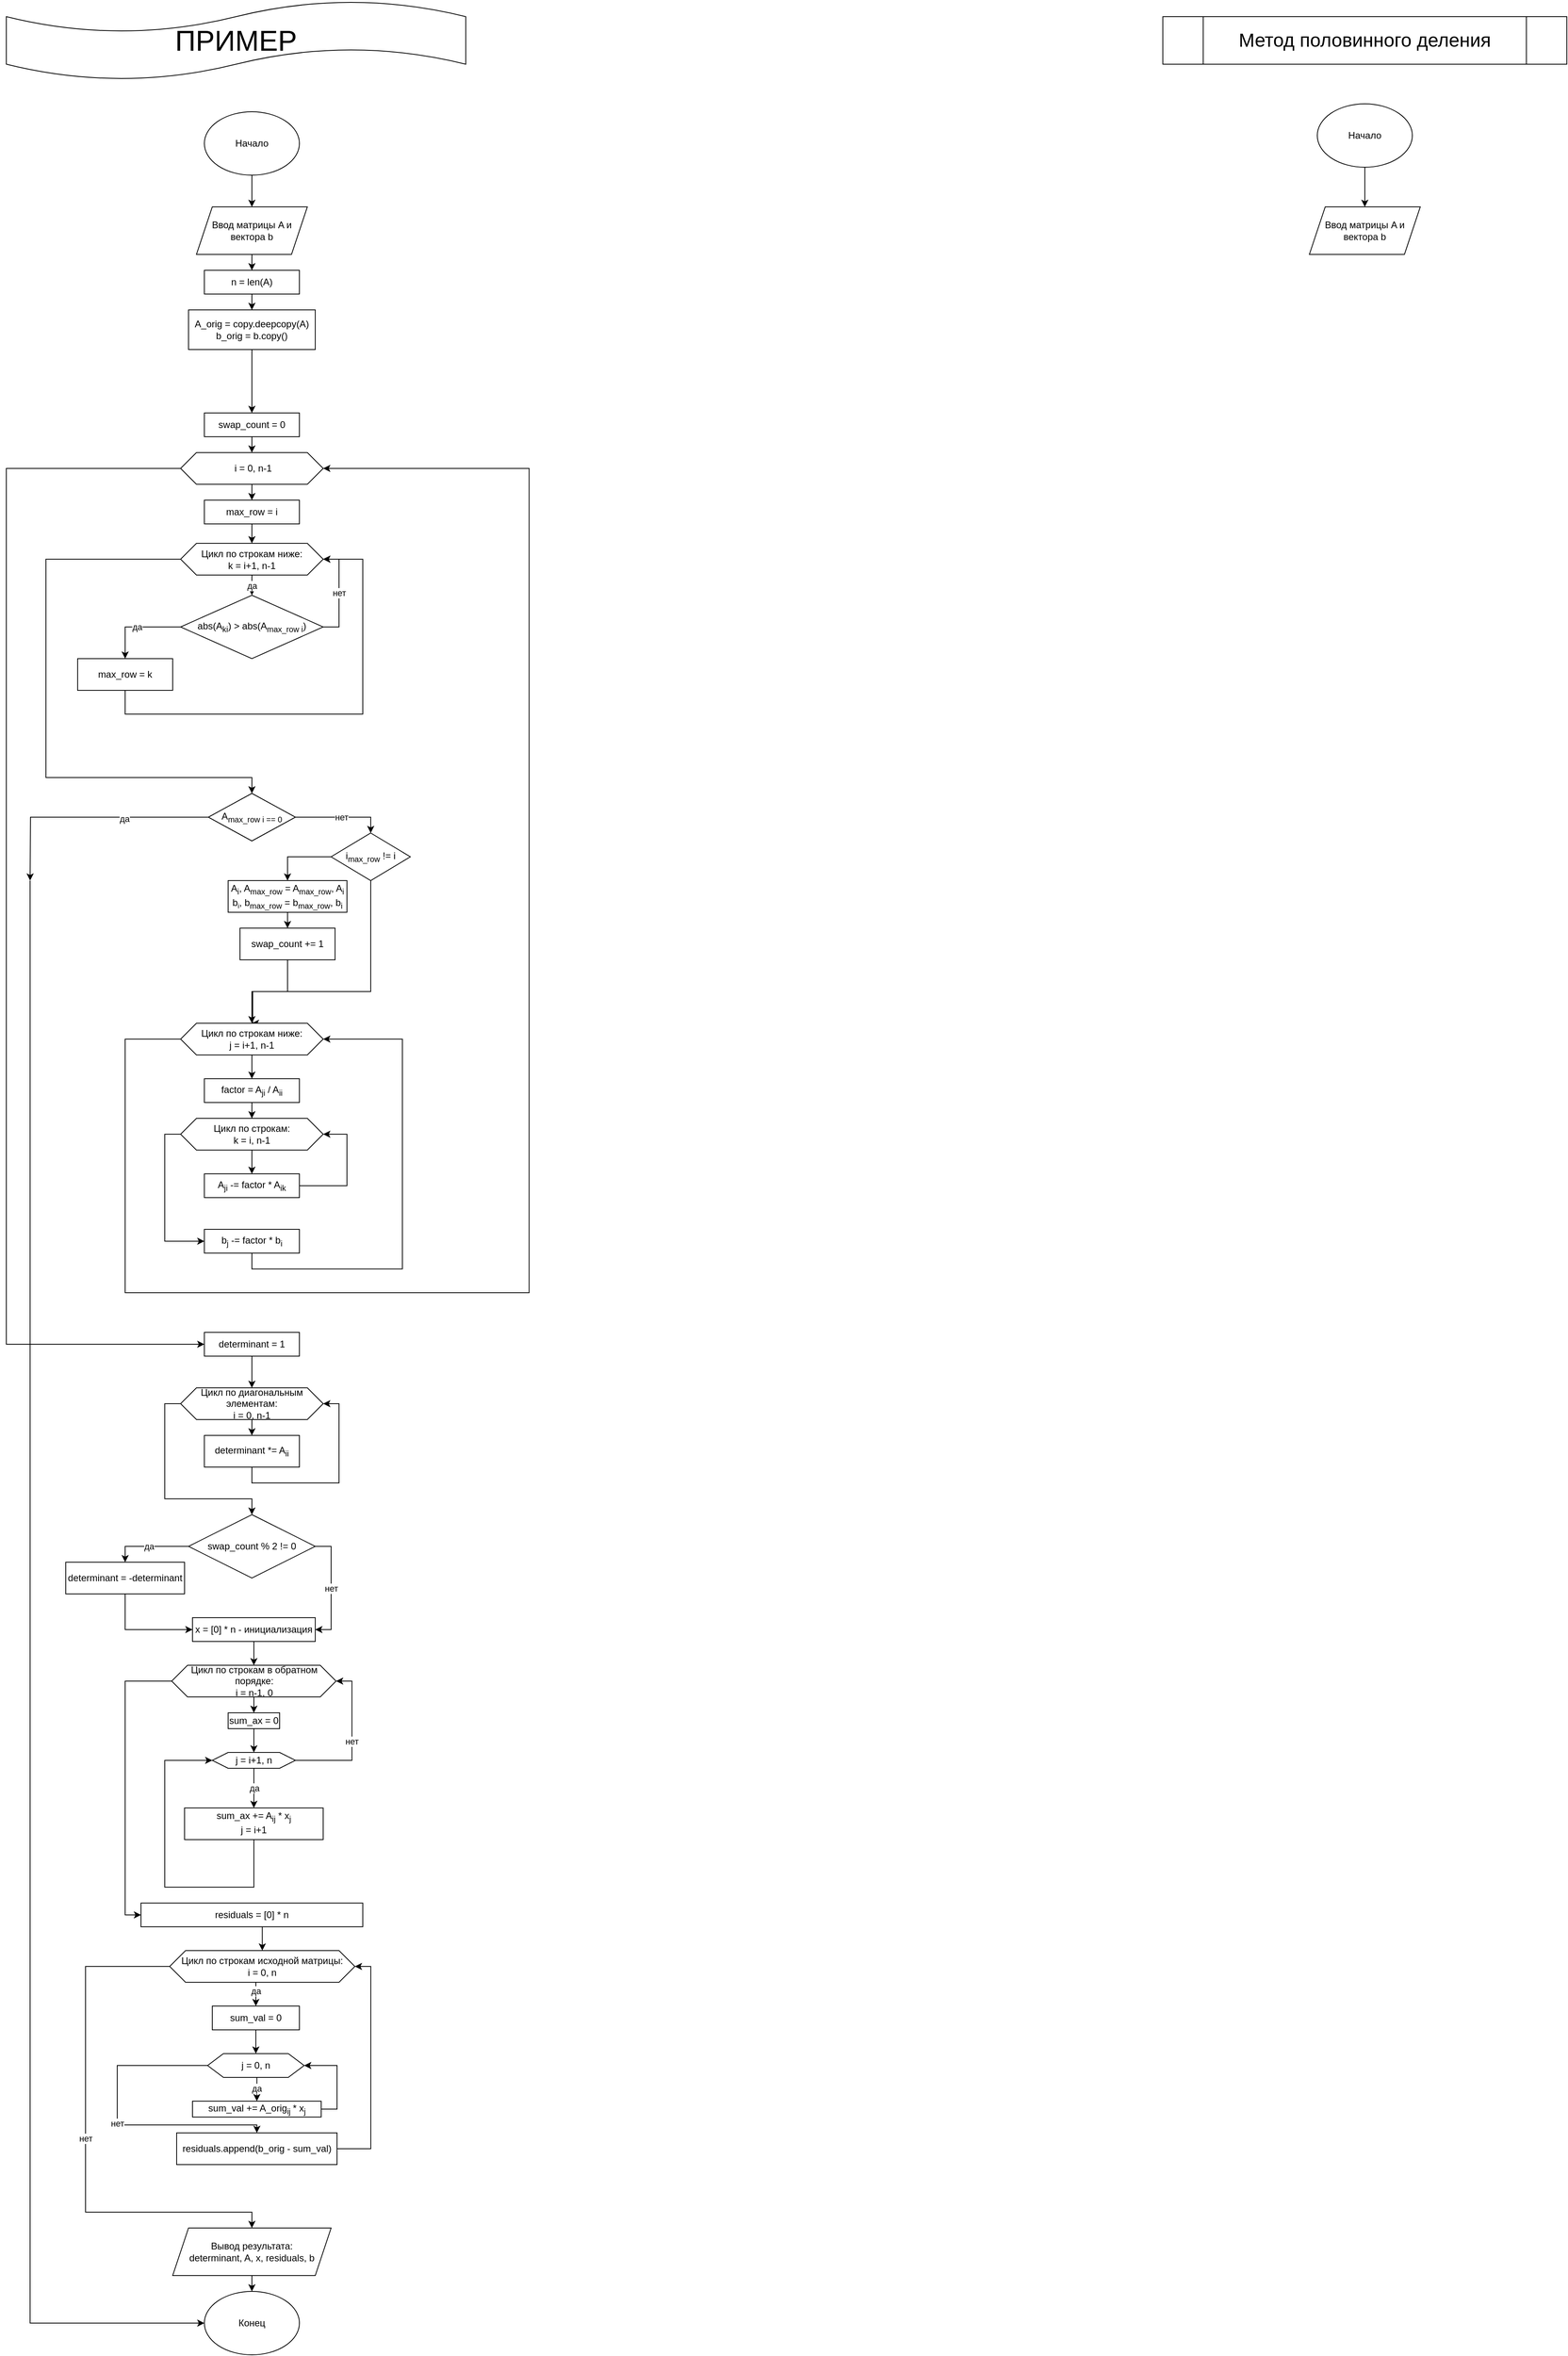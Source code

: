 <mxfile version="26.2.9">
  <diagram id="C5RBs43oDa-KdzZeNtuy" name="Page-1">
    <mxGraphModel dx="1929" dy="2211" grid="1" gridSize="10" guides="1" tooltips="1" connect="1" arrows="1" fold="1" page="1" pageScale="1" pageWidth="827" pageHeight="1169" math="0" shadow="0">
      <root>
        <mxCell id="WIyWlLk6GJQsqaUBKTNV-0" />
        <mxCell id="WIyWlLk6GJQsqaUBKTNV-1" parent="WIyWlLk6GJQsqaUBKTNV-0" />
        <mxCell id="LS3qMMqg_-Oj2FB-LzM4-1" style="edgeStyle=orthogonalEdgeStyle;rounded=0;orthogonalLoop=1;jettySize=auto;html=1;exitX=0.5;exitY=1;exitDx=0;exitDy=0;" edge="1" parent="WIyWlLk6GJQsqaUBKTNV-1" source="LS3qMMqg_-Oj2FB-LzM4-2" target="LS3qMMqg_-Oj2FB-LzM4-4">
          <mxGeometry relative="1" as="geometry" />
        </mxCell>
        <mxCell id="LS3qMMqg_-Oj2FB-LzM4-2" value="Ввод матрицы A и вектора b" style="shape=parallelogram;perimeter=parallelogramPerimeter;whiteSpace=wrap;html=1;fixedSize=1;" vertex="1" parent="WIyWlLk6GJQsqaUBKTNV-1">
          <mxGeometry x="710" y="60" width="140" height="60" as="geometry" />
        </mxCell>
        <mxCell id="LS3qMMqg_-Oj2FB-LzM4-3" value="" style="edgeStyle=orthogonalEdgeStyle;rounded=0;orthogonalLoop=1;jettySize=auto;html=1;" edge="1" parent="WIyWlLk6GJQsqaUBKTNV-1" source="LS3qMMqg_-Oj2FB-LzM4-4" target="LS3qMMqg_-Oj2FB-LzM4-6">
          <mxGeometry relative="1" as="geometry" />
        </mxCell>
        <mxCell id="LS3qMMqg_-Oj2FB-LzM4-4" value="n = len(A)" style="rounded=0;whiteSpace=wrap;html=1;" vertex="1" parent="WIyWlLk6GJQsqaUBKTNV-1">
          <mxGeometry x="720" y="140" width="120" height="30" as="geometry" />
        </mxCell>
        <mxCell id="LS3qMMqg_-Oj2FB-LzM4-5" style="edgeStyle=orthogonalEdgeStyle;rounded=0;orthogonalLoop=1;jettySize=auto;html=1;exitX=0.5;exitY=1;exitDx=0;exitDy=0;entryX=0.5;entryY=0;entryDx=0;entryDy=0;" edge="1" parent="WIyWlLk6GJQsqaUBKTNV-1" source="LS3qMMqg_-Oj2FB-LzM4-6" target="LS3qMMqg_-Oj2FB-LzM4-8">
          <mxGeometry relative="1" as="geometry" />
        </mxCell>
        <mxCell id="LS3qMMqg_-Oj2FB-LzM4-6" value="A_orig = copy.deepcopy(A)&lt;div&gt;b_orig = b.copy()&lt;/div&gt;" style="whiteSpace=wrap;html=1;rounded=0;" vertex="1" parent="WIyWlLk6GJQsqaUBKTNV-1">
          <mxGeometry x="700" y="190" width="160" height="50" as="geometry" />
        </mxCell>
        <mxCell id="LS3qMMqg_-Oj2FB-LzM4-7" style="edgeStyle=orthogonalEdgeStyle;rounded=0;orthogonalLoop=1;jettySize=auto;html=1;exitX=0.5;exitY=1;exitDx=0;exitDy=0;entryX=0.5;entryY=0;entryDx=0;entryDy=0;" edge="1" parent="WIyWlLk6GJQsqaUBKTNV-1" source="LS3qMMqg_-Oj2FB-LzM4-8" target="LS3qMMqg_-Oj2FB-LzM4-11">
          <mxGeometry relative="1" as="geometry" />
        </mxCell>
        <mxCell id="LS3qMMqg_-Oj2FB-LzM4-8" value="swap_count = 0" style="rounded=0;whiteSpace=wrap;html=1;" vertex="1" parent="WIyWlLk6GJQsqaUBKTNV-1">
          <mxGeometry x="720" y="320" width="120" height="30" as="geometry" />
        </mxCell>
        <mxCell id="LS3qMMqg_-Oj2FB-LzM4-9" style="edgeStyle=orthogonalEdgeStyle;rounded=0;orthogonalLoop=1;jettySize=auto;html=1;exitX=0.5;exitY=1;exitDx=0;exitDy=0;entryX=0.5;entryY=0;entryDx=0;entryDy=0;" edge="1" parent="WIyWlLk6GJQsqaUBKTNV-1" source="LS3qMMqg_-Oj2FB-LzM4-11" target="LS3qMMqg_-Oj2FB-LzM4-13">
          <mxGeometry relative="1" as="geometry" />
        </mxCell>
        <mxCell id="LS3qMMqg_-Oj2FB-LzM4-10" style="edgeStyle=orthogonalEdgeStyle;rounded=0;orthogonalLoop=1;jettySize=auto;html=1;exitX=0;exitY=0.5;exitDx=0;exitDy=0;entryX=0;entryY=0.5;entryDx=0;entryDy=0;" edge="1" parent="WIyWlLk6GJQsqaUBKTNV-1" source="LS3qMMqg_-Oj2FB-LzM4-11" target="LS3qMMqg_-Oj2FB-LzM4-47">
          <mxGeometry relative="1" as="geometry">
            <Array as="points">
              <mxPoint x="470" y="390" />
              <mxPoint x="470" y="1495" />
            </Array>
          </mxGeometry>
        </mxCell>
        <mxCell id="LS3qMMqg_-Oj2FB-LzM4-11" value="&amp;nbsp;i = 0, n-1" style="shape=hexagon;perimeter=hexagonPerimeter2;whiteSpace=wrap;html=1;fixedSize=1;" vertex="1" parent="WIyWlLk6GJQsqaUBKTNV-1">
          <mxGeometry x="690" y="370" width="180" height="40" as="geometry" />
        </mxCell>
        <mxCell id="LS3qMMqg_-Oj2FB-LzM4-12" style="edgeStyle=orthogonalEdgeStyle;rounded=0;orthogonalLoop=1;jettySize=auto;html=1;exitX=0.5;exitY=1;exitDx=0;exitDy=0;entryX=0.5;entryY=0;entryDx=0;entryDy=0;" edge="1" parent="WIyWlLk6GJQsqaUBKTNV-1" source="LS3qMMqg_-Oj2FB-LzM4-13" target="LS3qMMqg_-Oj2FB-LzM4-16">
          <mxGeometry relative="1" as="geometry" />
        </mxCell>
        <mxCell id="LS3qMMqg_-Oj2FB-LzM4-13" value="max_row = i" style="rounded=0;whiteSpace=wrap;html=1;" vertex="1" parent="WIyWlLk6GJQsqaUBKTNV-1">
          <mxGeometry x="720" y="430" width="120" height="30" as="geometry" />
        </mxCell>
        <mxCell id="LS3qMMqg_-Oj2FB-LzM4-14" value="да" style="edgeStyle=orthogonalEdgeStyle;rounded=0;orthogonalLoop=1;jettySize=auto;html=1;exitX=0.5;exitY=1;exitDx=0;exitDy=0;entryX=0.5;entryY=0;entryDx=0;entryDy=0;" edge="1" parent="WIyWlLk6GJQsqaUBKTNV-1" source="LS3qMMqg_-Oj2FB-LzM4-16" target="LS3qMMqg_-Oj2FB-LzM4-19">
          <mxGeometry relative="1" as="geometry" />
        </mxCell>
        <mxCell id="LS3qMMqg_-Oj2FB-LzM4-15" style="edgeStyle=orthogonalEdgeStyle;rounded=0;orthogonalLoop=1;jettySize=auto;html=1;exitX=0;exitY=0.5;exitDx=0;exitDy=0;entryX=0.5;entryY=0;entryDx=0;entryDy=0;" edge="1" parent="WIyWlLk6GJQsqaUBKTNV-1" source="LS3qMMqg_-Oj2FB-LzM4-16" target="LS3qMMqg_-Oj2FB-LzM4-25">
          <mxGeometry relative="1" as="geometry">
            <Array as="points">
              <mxPoint x="520" y="505" />
              <mxPoint x="520" y="780" />
              <mxPoint x="780" y="780" />
            </Array>
          </mxGeometry>
        </mxCell>
        <mxCell id="LS3qMMqg_-Oj2FB-LzM4-16" value="Цикл по строкам ниже:&lt;br&gt;k = i+1, n-1" style="shape=hexagon;perimeter=hexagonPerimeter2;whiteSpace=wrap;html=1;fixedSize=1;" vertex="1" parent="WIyWlLk6GJQsqaUBKTNV-1">
          <mxGeometry x="690" y="484.5" width="180" height="40" as="geometry" />
        </mxCell>
        <mxCell id="LS3qMMqg_-Oj2FB-LzM4-17" value="нет" style="edgeStyle=orthogonalEdgeStyle;rounded=0;orthogonalLoop=1;jettySize=auto;html=1;exitX=1;exitY=0.5;exitDx=0;exitDy=0;entryX=1;entryY=0.5;entryDx=0;entryDy=0;" edge="1" parent="WIyWlLk6GJQsqaUBKTNV-1" source="LS3qMMqg_-Oj2FB-LzM4-19" target="LS3qMMqg_-Oj2FB-LzM4-16">
          <mxGeometry relative="1" as="geometry">
            <mxPoint x="940" y="630" as="targetPoint" />
          </mxGeometry>
        </mxCell>
        <mxCell id="LS3qMMqg_-Oj2FB-LzM4-18" value="да" style="edgeStyle=orthogonalEdgeStyle;rounded=0;orthogonalLoop=1;jettySize=auto;html=1;exitX=0;exitY=0.5;exitDx=0;exitDy=0;entryX=0.5;entryY=0;entryDx=0;entryDy=0;" edge="1" parent="WIyWlLk6GJQsqaUBKTNV-1" source="LS3qMMqg_-Oj2FB-LzM4-19" target="LS3qMMqg_-Oj2FB-LzM4-21">
          <mxGeometry relative="1" as="geometry" />
        </mxCell>
        <mxCell id="LS3qMMqg_-Oj2FB-LzM4-19" value="abs(A&lt;sub&gt;ki&lt;/sub&gt;) &amp;gt; abs(A&lt;sub&gt;max_row i&lt;/sub&gt;)" style="rhombus;whiteSpace=wrap;html=1;" vertex="1" parent="WIyWlLk6GJQsqaUBKTNV-1">
          <mxGeometry x="690" y="550" width="180" height="80" as="geometry" />
        </mxCell>
        <mxCell id="LS3qMMqg_-Oj2FB-LzM4-20" style="edgeStyle=orthogonalEdgeStyle;rounded=0;orthogonalLoop=1;jettySize=auto;html=1;exitX=0.5;exitY=1;exitDx=0;exitDy=0;entryX=1;entryY=0.5;entryDx=0;entryDy=0;" edge="1" parent="WIyWlLk6GJQsqaUBKTNV-1" source="LS3qMMqg_-Oj2FB-LzM4-21" target="LS3qMMqg_-Oj2FB-LzM4-16">
          <mxGeometry relative="1" as="geometry">
            <Array as="points">
              <mxPoint x="620" y="700" />
              <mxPoint x="920" y="700" />
              <mxPoint x="920" y="505" />
            </Array>
          </mxGeometry>
        </mxCell>
        <mxCell id="LS3qMMqg_-Oj2FB-LzM4-21" value="max_row = k" style="rounded=0;whiteSpace=wrap;html=1;" vertex="1" parent="WIyWlLk6GJQsqaUBKTNV-1">
          <mxGeometry x="560" y="630" width="120" height="40" as="geometry" />
        </mxCell>
        <mxCell id="LS3qMMqg_-Oj2FB-LzM4-22" style="edgeStyle=orthogonalEdgeStyle;rounded=0;orthogonalLoop=1;jettySize=auto;html=1;exitX=0;exitY=0.5;exitDx=0;exitDy=0;" edge="1" parent="WIyWlLk6GJQsqaUBKTNV-1" source="LS3qMMqg_-Oj2FB-LzM4-25">
          <mxGeometry relative="1" as="geometry">
            <mxPoint x="500" y="910" as="targetPoint" />
          </mxGeometry>
        </mxCell>
        <mxCell id="LS3qMMqg_-Oj2FB-LzM4-23" value="да" style="edgeLabel;html=1;align=center;verticalAlign=middle;resizable=0;points=[];" vertex="1" connectable="0" parent="LS3qMMqg_-Oj2FB-LzM4-22">
          <mxGeometry x="-0.301" y="2" relative="1" as="geometry">
            <mxPoint as="offset" />
          </mxGeometry>
        </mxCell>
        <mxCell id="LS3qMMqg_-Oj2FB-LzM4-24" value="нет" style="edgeStyle=orthogonalEdgeStyle;rounded=0;orthogonalLoop=1;jettySize=auto;html=1;exitX=1;exitY=0.5;exitDx=0;exitDy=0;entryX=0.5;entryY=0;entryDx=0;entryDy=0;" edge="1" parent="WIyWlLk6GJQsqaUBKTNV-1" source="LS3qMMqg_-Oj2FB-LzM4-25" target="LS3qMMqg_-Oj2FB-LzM4-29">
          <mxGeometry relative="1" as="geometry" />
        </mxCell>
        <mxCell id="LS3qMMqg_-Oj2FB-LzM4-25" value="A&lt;sub&gt;max_row i == 0&lt;/sub&gt;" style="rhombus;whiteSpace=wrap;html=1;" vertex="1" parent="WIyWlLk6GJQsqaUBKTNV-1">
          <mxGeometry x="725" y="800" width="110" height="60" as="geometry" />
        </mxCell>
        <mxCell id="LS3qMMqg_-Oj2FB-LzM4-26" style="edgeStyle=orthogonalEdgeStyle;rounded=0;orthogonalLoop=1;jettySize=auto;html=1;entryX=0;entryY=0.5;entryDx=0;entryDy=0;" edge="1" parent="WIyWlLk6GJQsqaUBKTNV-1" target="LS3qMMqg_-Oj2FB-LzM4-72">
          <mxGeometry relative="1" as="geometry">
            <mxPoint x="500" y="910" as="sourcePoint" />
            <Array as="points">
              <mxPoint x="500" y="910" />
              <mxPoint x="500" y="2550" />
            </Array>
          </mxGeometry>
        </mxCell>
        <mxCell id="LS3qMMqg_-Oj2FB-LzM4-27" style="edgeStyle=orthogonalEdgeStyle;rounded=0;orthogonalLoop=1;jettySize=auto;html=1;exitX=0;exitY=0.5;exitDx=0;exitDy=0;entryX=0.5;entryY=0;entryDx=0;entryDy=0;" edge="1" parent="WIyWlLk6GJQsqaUBKTNV-1" source="LS3qMMqg_-Oj2FB-LzM4-29" target="LS3qMMqg_-Oj2FB-LzM4-31">
          <mxGeometry relative="1" as="geometry" />
        </mxCell>
        <mxCell id="LS3qMMqg_-Oj2FB-LzM4-28" style="edgeStyle=orthogonalEdgeStyle;rounded=0;orthogonalLoop=1;jettySize=auto;html=1;exitX=0.5;exitY=1;exitDx=0;exitDy=0;" edge="1" parent="WIyWlLk6GJQsqaUBKTNV-1" source="LS3qMMqg_-Oj2FB-LzM4-29">
          <mxGeometry relative="1" as="geometry">
            <mxPoint x="780" y="1090" as="targetPoint" />
            <Array as="points">
              <mxPoint x="930" y="1050" />
              <mxPoint x="781" y="1050" />
              <mxPoint x="781" y="1090" />
            </Array>
          </mxGeometry>
        </mxCell>
        <mxCell id="LS3qMMqg_-Oj2FB-LzM4-29" value="i&lt;sub&gt;max_row&lt;/sub&gt; != i" style="rhombus;whiteSpace=wrap;html=1;" vertex="1" parent="WIyWlLk6GJQsqaUBKTNV-1">
          <mxGeometry x="880" y="850" width="100" height="60" as="geometry" />
        </mxCell>
        <mxCell id="LS3qMMqg_-Oj2FB-LzM4-30" style="edgeStyle=orthogonalEdgeStyle;rounded=0;orthogonalLoop=1;jettySize=auto;html=1;exitX=0.5;exitY=1;exitDx=0;exitDy=0;entryX=0.5;entryY=0;entryDx=0;entryDy=0;" edge="1" parent="WIyWlLk6GJQsqaUBKTNV-1" source="LS3qMMqg_-Oj2FB-LzM4-31" target="LS3qMMqg_-Oj2FB-LzM4-33">
          <mxGeometry relative="1" as="geometry" />
        </mxCell>
        <mxCell id="LS3qMMqg_-Oj2FB-LzM4-31" value="A&lt;sub&gt;i&lt;/sub&gt;, A&lt;sub&gt;max_row&lt;/sub&gt; = A&lt;sub&gt;max_row&lt;/sub&gt;, A&lt;sub&gt;i&lt;/sub&gt;&lt;br&gt;b&lt;span style=&quot;font-size: 10px;&quot;&gt;&lt;sub&gt;i&lt;/sub&gt;&lt;/span&gt;, b&lt;sub&gt;max_row&lt;/sub&gt; = b&lt;sub&gt;max_row&lt;/sub&gt;, b&lt;sub&gt;i&lt;/sub&gt;" style="rounded=0;whiteSpace=wrap;html=1;" vertex="1" parent="WIyWlLk6GJQsqaUBKTNV-1">
          <mxGeometry x="750" y="910" width="150" height="40" as="geometry" />
        </mxCell>
        <mxCell id="LS3qMMqg_-Oj2FB-LzM4-32" style="edgeStyle=orthogonalEdgeStyle;rounded=0;orthogonalLoop=1;jettySize=auto;html=1;exitX=0.5;exitY=1;exitDx=0;exitDy=0;entryX=0.5;entryY=0;entryDx=0;entryDy=0;" edge="1" parent="WIyWlLk6GJQsqaUBKTNV-1" source="LS3qMMqg_-Oj2FB-LzM4-33" target="LS3qMMqg_-Oj2FB-LzM4-36">
          <mxGeometry relative="1" as="geometry" />
        </mxCell>
        <mxCell id="LS3qMMqg_-Oj2FB-LzM4-33" value="swap_count += 1" style="rounded=0;whiteSpace=wrap;html=1;" vertex="1" parent="WIyWlLk6GJQsqaUBKTNV-1">
          <mxGeometry x="765" y="970" width="120" height="40" as="geometry" />
        </mxCell>
        <mxCell id="LS3qMMqg_-Oj2FB-LzM4-34" style="edgeStyle=orthogonalEdgeStyle;rounded=0;orthogonalLoop=1;jettySize=auto;html=1;exitX=0.5;exitY=1;exitDx=0;exitDy=0;" edge="1" parent="WIyWlLk6GJQsqaUBKTNV-1" source="LS3qMMqg_-Oj2FB-LzM4-36" target="LS3qMMqg_-Oj2FB-LzM4-38">
          <mxGeometry relative="1" as="geometry" />
        </mxCell>
        <mxCell id="LS3qMMqg_-Oj2FB-LzM4-35" style="edgeStyle=orthogonalEdgeStyle;rounded=0;orthogonalLoop=1;jettySize=auto;html=1;exitX=0;exitY=0.5;exitDx=0;exitDy=0;entryX=1;entryY=0.5;entryDx=0;entryDy=0;" edge="1" parent="WIyWlLk6GJQsqaUBKTNV-1" source="LS3qMMqg_-Oj2FB-LzM4-36" target="LS3qMMqg_-Oj2FB-LzM4-11">
          <mxGeometry relative="1" as="geometry">
            <Array as="points">
              <mxPoint x="620" y="1110" />
              <mxPoint x="620" y="1430" />
              <mxPoint x="1130" y="1430" />
              <mxPoint x="1130" y="390" />
            </Array>
          </mxGeometry>
        </mxCell>
        <mxCell id="LS3qMMqg_-Oj2FB-LzM4-36" value="Цикл по строкам ниже:&lt;br&gt;j = i+1, n-1" style="shape=hexagon;perimeter=hexagonPerimeter2;whiteSpace=wrap;html=1;fixedSize=1;" vertex="1" parent="WIyWlLk6GJQsqaUBKTNV-1">
          <mxGeometry x="690" y="1090" width="180" height="40" as="geometry" />
        </mxCell>
        <mxCell id="LS3qMMqg_-Oj2FB-LzM4-37" style="edgeStyle=orthogonalEdgeStyle;rounded=0;orthogonalLoop=1;jettySize=auto;html=1;exitX=0.5;exitY=1;exitDx=0;exitDy=0;" edge="1" parent="WIyWlLk6GJQsqaUBKTNV-1" source="LS3qMMqg_-Oj2FB-LzM4-38" target="LS3qMMqg_-Oj2FB-LzM4-41">
          <mxGeometry relative="1" as="geometry" />
        </mxCell>
        <mxCell id="LS3qMMqg_-Oj2FB-LzM4-38" value="factor = A&lt;sub&gt;ji&lt;/sub&gt; / A&lt;sub&gt;ii&lt;/sub&gt;" style="rounded=0;whiteSpace=wrap;html=1;" vertex="1" parent="WIyWlLk6GJQsqaUBKTNV-1">
          <mxGeometry x="720" y="1160" width="120" height="30" as="geometry" />
        </mxCell>
        <mxCell id="LS3qMMqg_-Oj2FB-LzM4-39" style="edgeStyle=orthogonalEdgeStyle;rounded=0;orthogonalLoop=1;jettySize=auto;html=1;exitX=0.5;exitY=1;exitDx=0;exitDy=0;entryX=0.5;entryY=0;entryDx=0;entryDy=0;" edge="1" parent="WIyWlLk6GJQsqaUBKTNV-1" source="LS3qMMqg_-Oj2FB-LzM4-41" target="LS3qMMqg_-Oj2FB-LzM4-43">
          <mxGeometry relative="1" as="geometry" />
        </mxCell>
        <mxCell id="LS3qMMqg_-Oj2FB-LzM4-40" style="edgeStyle=orthogonalEdgeStyle;rounded=0;orthogonalLoop=1;jettySize=auto;html=1;exitX=0;exitY=0.5;exitDx=0;exitDy=0;entryX=0;entryY=0.5;entryDx=0;entryDy=0;" edge="1" parent="WIyWlLk6GJQsqaUBKTNV-1" source="LS3qMMqg_-Oj2FB-LzM4-41" target="LS3qMMqg_-Oj2FB-LzM4-45">
          <mxGeometry relative="1" as="geometry" />
        </mxCell>
        <mxCell id="LS3qMMqg_-Oj2FB-LzM4-41" value="Цикл по строкам:&lt;br&gt;k = i, n-1" style="shape=hexagon;perimeter=hexagonPerimeter2;whiteSpace=wrap;html=1;fixedSize=1;" vertex="1" parent="WIyWlLk6GJQsqaUBKTNV-1">
          <mxGeometry x="690" y="1210" width="180" height="40" as="geometry" />
        </mxCell>
        <mxCell id="LS3qMMqg_-Oj2FB-LzM4-42" style="edgeStyle=orthogonalEdgeStyle;rounded=0;orthogonalLoop=1;jettySize=auto;html=1;exitX=1;exitY=0.5;exitDx=0;exitDy=0;entryX=1;entryY=0.5;entryDx=0;entryDy=0;" edge="1" parent="WIyWlLk6GJQsqaUBKTNV-1" source="LS3qMMqg_-Oj2FB-LzM4-43" target="LS3qMMqg_-Oj2FB-LzM4-41">
          <mxGeometry relative="1" as="geometry">
            <Array as="points">
              <mxPoint x="900" y="1295" />
              <mxPoint x="900" y="1230" />
            </Array>
          </mxGeometry>
        </mxCell>
        <mxCell id="LS3qMMqg_-Oj2FB-LzM4-43" value="A&lt;sub&gt;ji&lt;/sub&gt;&amp;nbsp;-= factor * A&lt;sub&gt;ik&lt;/sub&gt;" style="rounded=0;whiteSpace=wrap;html=1;" vertex="1" parent="WIyWlLk6GJQsqaUBKTNV-1">
          <mxGeometry x="720" y="1280" width="120" height="30" as="geometry" />
        </mxCell>
        <mxCell id="LS3qMMqg_-Oj2FB-LzM4-44" style="edgeStyle=orthogonalEdgeStyle;rounded=0;orthogonalLoop=1;jettySize=auto;html=1;exitX=0.5;exitY=1;exitDx=0;exitDy=0;entryX=1;entryY=0.5;entryDx=0;entryDy=0;" edge="1" parent="WIyWlLk6GJQsqaUBKTNV-1" source="LS3qMMqg_-Oj2FB-LzM4-45" target="LS3qMMqg_-Oj2FB-LzM4-36">
          <mxGeometry relative="1" as="geometry">
            <Array as="points">
              <mxPoint x="780" y="1400" />
              <mxPoint x="970" y="1400" />
              <mxPoint x="970" y="1110" />
            </Array>
          </mxGeometry>
        </mxCell>
        <mxCell id="LS3qMMqg_-Oj2FB-LzM4-45" value="b&lt;sub&gt;j&lt;/sub&gt;&amp;nbsp;-= factor * b&lt;sub&gt;i&lt;/sub&gt;" style="rounded=0;whiteSpace=wrap;html=1;" vertex="1" parent="WIyWlLk6GJQsqaUBKTNV-1">
          <mxGeometry x="720" y="1350" width="120" height="30" as="geometry" />
        </mxCell>
        <mxCell id="LS3qMMqg_-Oj2FB-LzM4-46" style="edgeStyle=orthogonalEdgeStyle;rounded=0;orthogonalLoop=1;jettySize=auto;html=1;exitX=0.5;exitY=1;exitDx=0;exitDy=0;entryX=0.5;entryY=0;entryDx=0;entryDy=0;" edge="1" parent="WIyWlLk6GJQsqaUBKTNV-1" source="LS3qMMqg_-Oj2FB-LzM4-47" target="LS3qMMqg_-Oj2FB-LzM4-50">
          <mxGeometry relative="1" as="geometry" />
        </mxCell>
        <mxCell id="LS3qMMqg_-Oj2FB-LzM4-47" value="determinant = 1" style="rounded=0;whiteSpace=wrap;html=1;" vertex="1" parent="WIyWlLk6GJQsqaUBKTNV-1">
          <mxGeometry x="720" y="1480" width="120" height="30" as="geometry" />
        </mxCell>
        <mxCell id="LS3qMMqg_-Oj2FB-LzM4-48" style="edgeStyle=orthogonalEdgeStyle;rounded=0;orthogonalLoop=1;jettySize=auto;html=1;exitX=0.5;exitY=1;exitDx=0;exitDy=0;entryX=0.5;entryY=0;entryDx=0;entryDy=0;" edge="1" parent="WIyWlLk6GJQsqaUBKTNV-1" source="LS3qMMqg_-Oj2FB-LzM4-50" target="LS3qMMqg_-Oj2FB-LzM4-52">
          <mxGeometry relative="1" as="geometry" />
        </mxCell>
        <mxCell id="LS3qMMqg_-Oj2FB-LzM4-49" style="edgeStyle=orthogonalEdgeStyle;rounded=0;orthogonalLoop=1;jettySize=auto;html=1;exitX=0;exitY=0.5;exitDx=0;exitDy=0;entryX=0.5;entryY=0;entryDx=0;entryDy=0;" edge="1" parent="WIyWlLk6GJQsqaUBKTNV-1" source="LS3qMMqg_-Oj2FB-LzM4-50" target="LS3qMMqg_-Oj2FB-LzM4-55">
          <mxGeometry relative="1" as="geometry">
            <Array as="points">
              <mxPoint x="670" y="1570" />
              <mxPoint x="670" y="1690" />
              <mxPoint x="780" y="1690" />
            </Array>
          </mxGeometry>
        </mxCell>
        <mxCell id="LS3qMMqg_-Oj2FB-LzM4-50" value="Цикл по диагональным элементам:&lt;br&gt;i = 0, n-1" style="shape=hexagon;perimeter=hexagonPerimeter2;whiteSpace=wrap;html=1;fixedSize=1;" vertex="1" parent="WIyWlLk6GJQsqaUBKTNV-1">
          <mxGeometry x="690" y="1550" width="180" height="40" as="geometry" />
        </mxCell>
        <mxCell id="LS3qMMqg_-Oj2FB-LzM4-51" style="edgeStyle=orthogonalEdgeStyle;rounded=0;orthogonalLoop=1;jettySize=auto;html=1;exitX=0.5;exitY=1;exitDx=0;exitDy=0;entryX=1;entryY=0.5;entryDx=0;entryDy=0;" edge="1" parent="WIyWlLk6GJQsqaUBKTNV-1" source="LS3qMMqg_-Oj2FB-LzM4-52" target="LS3qMMqg_-Oj2FB-LzM4-50">
          <mxGeometry relative="1" as="geometry">
            <Array as="points">
              <mxPoint x="780" y="1670" />
              <mxPoint x="890" y="1670" />
              <mxPoint x="890" y="1570" />
            </Array>
          </mxGeometry>
        </mxCell>
        <mxCell id="LS3qMMqg_-Oj2FB-LzM4-52" value="determinant *= A&lt;sub&gt;ii&lt;/sub&gt;" style="rounded=0;whiteSpace=wrap;html=1;" vertex="1" parent="WIyWlLk6GJQsqaUBKTNV-1">
          <mxGeometry x="720" y="1610" width="120" height="40" as="geometry" />
        </mxCell>
        <mxCell id="LS3qMMqg_-Oj2FB-LzM4-53" value="да" style="edgeStyle=orthogonalEdgeStyle;rounded=0;orthogonalLoop=1;jettySize=auto;html=1;exitX=0;exitY=0.5;exitDx=0;exitDy=0;entryX=0.5;entryY=0;entryDx=0;entryDy=0;" edge="1" parent="WIyWlLk6GJQsqaUBKTNV-1" source="LS3qMMqg_-Oj2FB-LzM4-55" target="LS3qMMqg_-Oj2FB-LzM4-57">
          <mxGeometry relative="1" as="geometry" />
        </mxCell>
        <mxCell id="LS3qMMqg_-Oj2FB-LzM4-54" value="нет" style="edgeStyle=orthogonalEdgeStyle;rounded=0;orthogonalLoop=1;jettySize=auto;html=1;exitX=1;exitY=0.5;exitDx=0;exitDy=0;entryX=1;entryY=0.5;entryDx=0;entryDy=0;" edge="1" parent="WIyWlLk6GJQsqaUBKTNV-1" source="LS3qMMqg_-Oj2FB-LzM4-55" target="LS3qMMqg_-Oj2FB-LzM4-59">
          <mxGeometry relative="1" as="geometry" />
        </mxCell>
        <mxCell id="LS3qMMqg_-Oj2FB-LzM4-55" value="swap_count % 2 != 0" style="rhombus;whiteSpace=wrap;html=1;" vertex="1" parent="WIyWlLk6GJQsqaUBKTNV-1">
          <mxGeometry x="700" y="1710" width="160" height="80" as="geometry" />
        </mxCell>
        <mxCell id="LS3qMMqg_-Oj2FB-LzM4-56" style="edgeStyle=orthogonalEdgeStyle;rounded=0;orthogonalLoop=1;jettySize=auto;html=1;exitX=0.5;exitY=1;exitDx=0;exitDy=0;entryX=0;entryY=0.5;entryDx=0;entryDy=0;" edge="1" parent="WIyWlLk6GJQsqaUBKTNV-1" source="LS3qMMqg_-Oj2FB-LzM4-57" target="LS3qMMqg_-Oj2FB-LzM4-59">
          <mxGeometry relative="1" as="geometry" />
        </mxCell>
        <mxCell id="LS3qMMqg_-Oj2FB-LzM4-57" value="determinant = -determinant" style="rounded=0;whiteSpace=wrap;html=1;" vertex="1" parent="WIyWlLk6GJQsqaUBKTNV-1">
          <mxGeometry x="545" y="1770" width="150" height="40" as="geometry" />
        </mxCell>
        <mxCell id="LS3qMMqg_-Oj2FB-LzM4-58" style="edgeStyle=orthogonalEdgeStyle;rounded=0;orthogonalLoop=1;jettySize=auto;html=1;exitX=0.5;exitY=1;exitDx=0;exitDy=0;entryX=0.5;entryY=0;entryDx=0;entryDy=0;" edge="1" parent="WIyWlLk6GJQsqaUBKTNV-1" source="LS3qMMqg_-Oj2FB-LzM4-59" target="LS3qMMqg_-Oj2FB-LzM4-62">
          <mxGeometry relative="1" as="geometry" />
        </mxCell>
        <mxCell id="LS3qMMqg_-Oj2FB-LzM4-59" value="x = [0] * n - инициализация" style="rounded=0;whiteSpace=wrap;html=1;" vertex="1" parent="WIyWlLk6GJQsqaUBKTNV-1">
          <mxGeometry x="705" y="1840" width="155" height="30" as="geometry" />
        </mxCell>
        <mxCell id="LS3qMMqg_-Oj2FB-LzM4-60" style="edgeStyle=orthogonalEdgeStyle;rounded=0;orthogonalLoop=1;jettySize=auto;html=1;exitX=0;exitY=0.5;exitDx=0;exitDy=0;entryX=0;entryY=0.5;entryDx=0;entryDy=0;" edge="1" parent="WIyWlLk6GJQsqaUBKTNV-1" source="LS3qMMqg_-Oj2FB-LzM4-62" target="LS3qMMqg_-Oj2FB-LzM4-66">
          <mxGeometry relative="1" as="geometry" />
        </mxCell>
        <mxCell id="LS3qMMqg_-Oj2FB-LzM4-61" style="edgeStyle=orthogonalEdgeStyle;rounded=0;orthogonalLoop=1;jettySize=auto;html=1;exitX=0.5;exitY=1;exitDx=0;exitDy=0;entryX=0.5;entryY=0;entryDx=0;entryDy=0;" edge="1" parent="WIyWlLk6GJQsqaUBKTNV-1" source="LS3qMMqg_-Oj2FB-LzM4-62" target="LS3qMMqg_-Oj2FB-LzM4-77">
          <mxGeometry relative="1" as="geometry" />
        </mxCell>
        <mxCell id="LS3qMMqg_-Oj2FB-LzM4-62" value="Цикл по строкам в обратном порядке:&lt;br&gt;i = n-1, 0" style="shape=hexagon;perimeter=hexagonPerimeter2;whiteSpace=wrap;html=1;fixedSize=1;" vertex="1" parent="WIyWlLk6GJQsqaUBKTNV-1">
          <mxGeometry x="678.75" y="1900" width="207.5" height="40" as="geometry" />
        </mxCell>
        <mxCell id="LS3qMMqg_-Oj2FB-LzM4-63" style="edgeStyle=orthogonalEdgeStyle;rounded=0;orthogonalLoop=1;jettySize=auto;html=1;exitX=0.5;exitY=1;exitDx=0;exitDy=0;entryX=0;entryY=0.5;entryDx=0;entryDy=0;" edge="1" parent="WIyWlLk6GJQsqaUBKTNV-1" source="LS3qMMqg_-Oj2FB-LzM4-64" target="LS3qMMqg_-Oj2FB-LzM4-75">
          <mxGeometry relative="1" as="geometry">
            <Array as="points">
              <mxPoint x="783" y="2180" />
              <mxPoint x="670" y="2180" />
              <mxPoint x="670" y="2020" />
            </Array>
          </mxGeometry>
        </mxCell>
        <mxCell id="LS3qMMqg_-Oj2FB-LzM4-64" value="sum_ax += A&lt;sub&gt;ij&lt;/sub&gt; * x&lt;sub&gt;j&lt;br&gt;&lt;/sub&gt;j = i+1&lt;sub&gt;&lt;/sub&gt;" style="rounded=0;whiteSpace=wrap;html=1;" vertex="1" parent="WIyWlLk6GJQsqaUBKTNV-1">
          <mxGeometry x="695" y="2080" width="175" height="40" as="geometry" />
        </mxCell>
        <mxCell id="LS3qMMqg_-Oj2FB-LzM4-65" style="edgeStyle=orthogonalEdgeStyle;rounded=0;orthogonalLoop=1;jettySize=auto;html=1;exitX=0.5;exitY=1;exitDx=0;exitDy=0;entryX=0.5;entryY=0;entryDx=0;entryDy=0;" edge="1" parent="WIyWlLk6GJQsqaUBKTNV-1" source="LS3qMMqg_-Oj2FB-LzM4-66" target="LS3qMMqg_-Oj2FB-LzM4-69">
          <mxGeometry relative="1" as="geometry" />
        </mxCell>
        <mxCell id="LS3qMMqg_-Oj2FB-LzM4-66" value="residuals = [0] * n" style="rounded=0;whiteSpace=wrap;html=1;" vertex="1" parent="WIyWlLk6GJQsqaUBKTNV-1">
          <mxGeometry x="640" y="2200" width="280" height="30" as="geometry" />
        </mxCell>
        <mxCell id="LS3qMMqg_-Oj2FB-LzM4-67" value="да" style="edgeStyle=orthogonalEdgeStyle;rounded=0;orthogonalLoop=1;jettySize=auto;html=1;exitX=0.5;exitY=1;exitDx=0;exitDy=0;entryX=0.5;entryY=0;entryDx=0;entryDy=0;" edge="1" parent="WIyWlLk6GJQsqaUBKTNV-1" source="LS3qMMqg_-Oj2FB-LzM4-69" target="LS3qMMqg_-Oj2FB-LzM4-79">
          <mxGeometry relative="1" as="geometry" />
        </mxCell>
        <mxCell id="LS3qMMqg_-Oj2FB-LzM4-68" value="нет" style="edgeStyle=orthogonalEdgeStyle;rounded=0;orthogonalLoop=1;jettySize=auto;html=1;exitX=0;exitY=0.5;exitDx=0;exitDy=0;entryX=0.5;entryY=0;entryDx=0;entryDy=0;" edge="1" parent="WIyWlLk6GJQsqaUBKTNV-1" source="LS3qMMqg_-Oj2FB-LzM4-69" target="LS3qMMqg_-Oj2FB-LzM4-71">
          <mxGeometry relative="1" as="geometry">
            <Array as="points">
              <mxPoint x="570" y="2280" />
              <mxPoint x="570" y="2590" />
            </Array>
          </mxGeometry>
        </mxCell>
        <mxCell id="LS3qMMqg_-Oj2FB-LzM4-69" value="Цикл по строкам исходной матрицы:&lt;br&gt;i = 0, n" style="shape=hexagon;perimeter=hexagonPerimeter2;whiteSpace=wrap;html=1;fixedSize=1;" vertex="1" parent="WIyWlLk6GJQsqaUBKTNV-1">
          <mxGeometry x="676.25" y="2260" width="233.75" height="40" as="geometry" />
        </mxCell>
        <mxCell id="LS3qMMqg_-Oj2FB-LzM4-70" style="edgeStyle=orthogonalEdgeStyle;rounded=0;orthogonalLoop=1;jettySize=auto;html=1;exitX=0.5;exitY=1;exitDx=0;exitDy=0;entryX=0.5;entryY=0;entryDx=0;entryDy=0;" edge="1" parent="WIyWlLk6GJQsqaUBKTNV-1" source="LS3qMMqg_-Oj2FB-LzM4-71" target="LS3qMMqg_-Oj2FB-LzM4-72">
          <mxGeometry relative="1" as="geometry" />
        </mxCell>
        <mxCell id="LS3qMMqg_-Oj2FB-LzM4-71" value="Вывод результата:&lt;br&gt;determinant, A, x, residuals, b" style="shape=parallelogram;perimeter=parallelogramPerimeter;whiteSpace=wrap;html=1;fixedSize=1;" vertex="1" parent="WIyWlLk6GJQsqaUBKTNV-1">
          <mxGeometry x="680" y="2610" width="200" height="60" as="geometry" />
        </mxCell>
        <mxCell id="LS3qMMqg_-Oj2FB-LzM4-72" value="Конец" style="ellipse;whiteSpace=wrap;html=1;" vertex="1" parent="WIyWlLk6GJQsqaUBKTNV-1">
          <mxGeometry x="720" y="2690" width="120" height="80" as="geometry" />
        </mxCell>
        <mxCell id="LS3qMMqg_-Oj2FB-LzM4-73" value="да" style="edgeStyle=orthogonalEdgeStyle;rounded=0;orthogonalLoop=1;jettySize=auto;html=1;exitX=0.5;exitY=1;exitDx=0;exitDy=0;entryX=0.5;entryY=0;entryDx=0;entryDy=0;" edge="1" parent="WIyWlLk6GJQsqaUBKTNV-1" source="LS3qMMqg_-Oj2FB-LzM4-75" target="LS3qMMqg_-Oj2FB-LzM4-64">
          <mxGeometry relative="1" as="geometry" />
        </mxCell>
        <mxCell id="LS3qMMqg_-Oj2FB-LzM4-74" value="нет" style="edgeStyle=orthogonalEdgeStyle;rounded=0;orthogonalLoop=1;jettySize=auto;html=1;exitX=1;exitY=0.5;exitDx=0;exitDy=0;entryX=1;entryY=0.5;entryDx=0;entryDy=0;" edge="1" parent="WIyWlLk6GJQsqaUBKTNV-1" source="LS3qMMqg_-Oj2FB-LzM4-75" target="LS3qMMqg_-Oj2FB-LzM4-62">
          <mxGeometry relative="1" as="geometry" />
        </mxCell>
        <mxCell id="LS3qMMqg_-Oj2FB-LzM4-75" value="j = i+1, n" style="shape=hexagon;perimeter=hexagonPerimeter2;whiteSpace=wrap;html=1;fixedSize=1;" vertex="1" parent="WIyWlLk6GJQsqaUBKTNV-1">
          <mxGeometry x="730" y="2010" width="105" height="20" as="geometry" />
        </mxCell>
        <mxCell id="LS3qMMqg_-Oj2FB-LzM4-76" style="edgeStyle=orthogonalEdgeStyle;rounded=0;orthogonalLoop=1;jettySize=auto;html=1;exitX=0.5;exitY=1;exitDx=0;exitDy=0;entryX=0.5;entryY=0;entryDx=0;entryDy=0;" edge="1" parent="WIyWlLk6GJQsqaUBKTNV-1" source="LS3qMMqg_-Oj2FB-LzM4-77" target="LS3qMMqg_-Oj2FB-LzM4-75">
          <mxGeometry relative="1" as="geometry" />
        </mxCell>
        <mxCell id="LS3qMMqg_-Oj2FB-LzM4-77" value="sum_ax = 0" style="rounded=0;whiteSpace=wrap;html=1;" vertex="1" parent="WIyWlLk6GJQsqaUBKTNV-1">
          <mxGeometry x="750" y="1960" width="65" height="20" as="geometry" />
        </mxCell>
        <mxCell id="LS3qMMqg_-Oj2FB-LzM4-78" style="edgeStyle=orthogonalEdgeStyle;rounded=0;orthogonalLoop=1;jettySize=auto;html=1;exitX=0.5;exitY=1;exitDx=0;exitDy=0;entryX=0.5;entryY=0;entryDx=0;entryDy=0;" edge="1" parent="WIyWlLk6GJQsqaUBKTNV-1" source="LS3qMMqg_-Oj2FB-LzM4-79" target="LS3qMMqg_-Oj2FB-LzM4-82">
          <mxGeometry relative="1" as="geometry" />
        </mxCell>
        <mxCell id="LS3qMMqg_-Oj2FB-LzM4-79" value="sum_val = 0" style="rounded=0;whiteSpace=wrap;html=1;" vertex="1" parent="WIyWlLk6GJQsqaUBKTNV-1">
          <mxGeometry x="730.01" y="2330" width="110" height="30" as="geometry" />
        </mxCell>
        <mxCell id="LS3qMMqg_-Oj2FB-LzM4-80" value="да" style="edgeStyle=orthogonalEdgeStyle;rounded=0;orthogonalLoop=1;jettySize=auto;html=1;exitX=0.5;exitY=1;exitDx=0;exitDy=0;entryX=0.5;entryY=0;entryDx=0;entryDy=0;" edge="1" parent="WIyWlLk6GJQsqaUBKTNV-1" source="LS3qMMqg_-Oj2FB-LzM4-82" target="LS3qMMqg_-Oj2FB-LzM4-84">
          <mxGeometry relative="1" as="geometry" />
        </mxCell>
        <mxCell id="LS3qMMqg_-Oj2FB-LzM4-81" value="нет" style="edgeStyle=orthogonalEdgeStyle;rounded=0;orthogonalLoop=1;jettySize=auto;html=1;exitX=0;exitY=0.5;exitDx=0;exitDy=0;entryX=0.5;entryY=0;entryDx=0;entryDy=0;" edge="1" parent="WIyWlLk6GJQsqaUBKTNV-1" source="LS3qMMqg_-Oj2FB-LzM4-82" target="LS3qMMqg_-Oj2FB-LzM4-86">
          <mxGeometry relative="1" as="geometry">
            <Array as="points">
              <mxPoint x="610" y="2405" />
              <mxPoint x="610" y="2480" />
            </Array>
          </mxGeometry>
        </mxCell>
        <mxCell id="LS3qMMqg_-Oj2FB-LzM4-82" value="j = 0, n" style="shape=hexagon;perimeter=hexagonPerimeter2;whiteSpace=wrap;html=1;fixedSize=1;" vertex="1" parent="WIyWlLk6GJQsqaUBKTNV-1">
          <mxGeometry x="724.07" y="2390" width="121.87" height="30" as="geometry" />
        </mxCell>
        <mxCell id="LS3qMMqg_-Oj2FB-LzM4-83" style="edgeStyle=orthogonalEdgeStyle;rounded=0;orthogonalLoop=1;jettySize=auto;html=1;exitX=1;exitY=0.5;exitDx=0;exitDy=0;entryX=1;entryY=0.5;entryDx=0;entryDy=0;" edge="1" parent="WIyWlLk6GJQsqaUBKTNV-1" source="LS3qMMqg_-Oj2FB-LzM4-84" target="LS3qMMqg_-Oj2FB-LzM4-82">
          <mxGeometry relative="1" as="geometry" />
        </mxCell>
        <mxCell id="LS3qMMqg_-Oj2FB-LzM4-84" value="sum_val += A_orig&lt;sub&gt;ij &lt;/sub&gt;* x&lt;sub&gt;j&lt;/sub&gt;" style="rounded=0;whiteSpace=wrap;html=1;" vertex="1" parent="WIyWlLk6GJQsqaUBKTNV-1">
          <mxGeometry x="705" y="2450" width="162.5" height="20" as="geometry" />
        </mxCell>
        <mxCell id="LS3qMMqg_-Oj2FB-LzM4-85" style="edgeStyle=orthogonalEdgeStyle;rounded=0;orthogonalLoop=1;jettySize=auto;html=1;exitX=1;exitY=0.5;exitDx=0;exitDy=0;entryX=1;entryY=0.5;entryDx=0;entryDy=0;" edge="1" parent="WIyWlLk6GJQsqaUBKTNV-1" source="LS3qMMqg_-Oj2FB-LzM4-86" target="LS3qMMqg_-Oj2FB-LzM4-69">
          <mxGeometry relative="1" as="geometry" />
        </mxCell>
        <mxCell id="LS3qMMqg_-Oj2FB-LzM4-86" value="residuals.append(b_orig - sum_val)" style="rounded=0;whiteSpace=wrap;html=1;" vertex="1" parent="WIyWlLk6GJQsqaUBKTNV-1">
          <mxGeometry x="685" y="2490" width="202.5" height="40" as="geometry" />
        </mxCell>
        <mxCell id="LS3qMMqg_-Oj2FB-LzM4-88" style="edgeStyle=orthogonalEdgeStyle;rounded=0;orthogonalLoop=1;jettySize=auto;html=1;exitX=0.5;exitY=1;exitDx=0;exitDy=0;entryX=0.5;entryY=0;entryDx=0;entryDy=0;" edge="1" parent="WIyWlLk6GJQsqaUBKTNV-1" source="LS3qMMqg_-Oj2FB-LzM4-87" target="LS3qMMqg_-Oj2FB-LzM4-2">
          <mxGeometry relative="1" as="geometry" />
        </mxCell>
        <mxCell id="LS3qMMqg_-Oj2FB-LzM4-87" value="Начало" style="ellipse;whiteSpace=wrap;html=1;" vertex="1" parent="WIyWlLk6GJQsqaUBKTNV-1">
          <mxGeometry x="720" y="-60" width="120" height="80" as="geometry" />
        </mxCell>
        <mxCell id="LS3qMMqg_-Oj2FB-LzM4-89" value="&lt;font style=&quot;font-size: 36px;&quot;&gt;ПРИМЕР&lt;/font&gt;" style="shape=tape;whiteSpace=wrap;html=1;" vertex="1" parent="WIyWlLk6GJQsqaUBKTNV-1">
          <mxGeometry x="470" y="-200" width="580" height="100" as="geometry" />
        </mxCell>
        <mxCell id="LS3qMMqg_-Oj2FB-LzM4-94" style="edgeStyle=orthogonalEdgeStyle;rounded=0;orthogonalLoop=1;jettySize=auto;html=1;exitX=0.5;exitY=1;exitDx=0;exitDy=0;entryX=0.5;entryY=0;entryDx=0;entryDy=0;" edge="1" parent="WIyWlLk6GJQsqaUBKTNV-1" source="LS3qMMqg_-Oj2FB-LzM4-90" target="LS3qMMqg_-Oj2FB-LzM4-93">
          <mxGeometry relative="1" as="geometry" />
        </mxCell>
        <mxCell id="LS3qMMqg_-Oj2FB-LzM4-90" value="Начало" style="ellipse;whiteSpace=wrap;html=1;" vertex="1" parent="WIyWlLk6GJQsqaUBKTNV-1">
          <mxGeometry x="2125" y="-70" width="120" height="80" as="geometry" />
        </mxCell>
        <mxCell id="LS3qMMqg_-Oj2FB-LzM4-92" value="&lt;font style=&quot;font-size: 24px;&quot;&gt;Метод половинного деления&lt;/font&gt;" style="shape=process;whiteSpace=wrap;html=1;backgroundOutline=1;" vertex="1" parent="WIyWlLk6GJQsqaUBKTNV-1">
          <mxGeometry x="1930" y="-180" width="510" height="60" as="geometry" />
        </mxCell>
        <mxCell id="LS3qMMqg_-Oj2FB-LzM4-93" value="Ввод матрицы A и вектора b" style="shape=parallelogram;perimeter=parallelogramPerimeter;whiteSpace=wrap;html=1;fixedSize=1;" vertex="1" parent="WIyWlLk6GJQsqaUBKTNV-1">
          <mxGeometry x="2115" y="60" width="140" height="60" as="geometry" />
        </mxCell>
      </root>
    </mxGraphModel>
  </diagram>
</mxfile>
